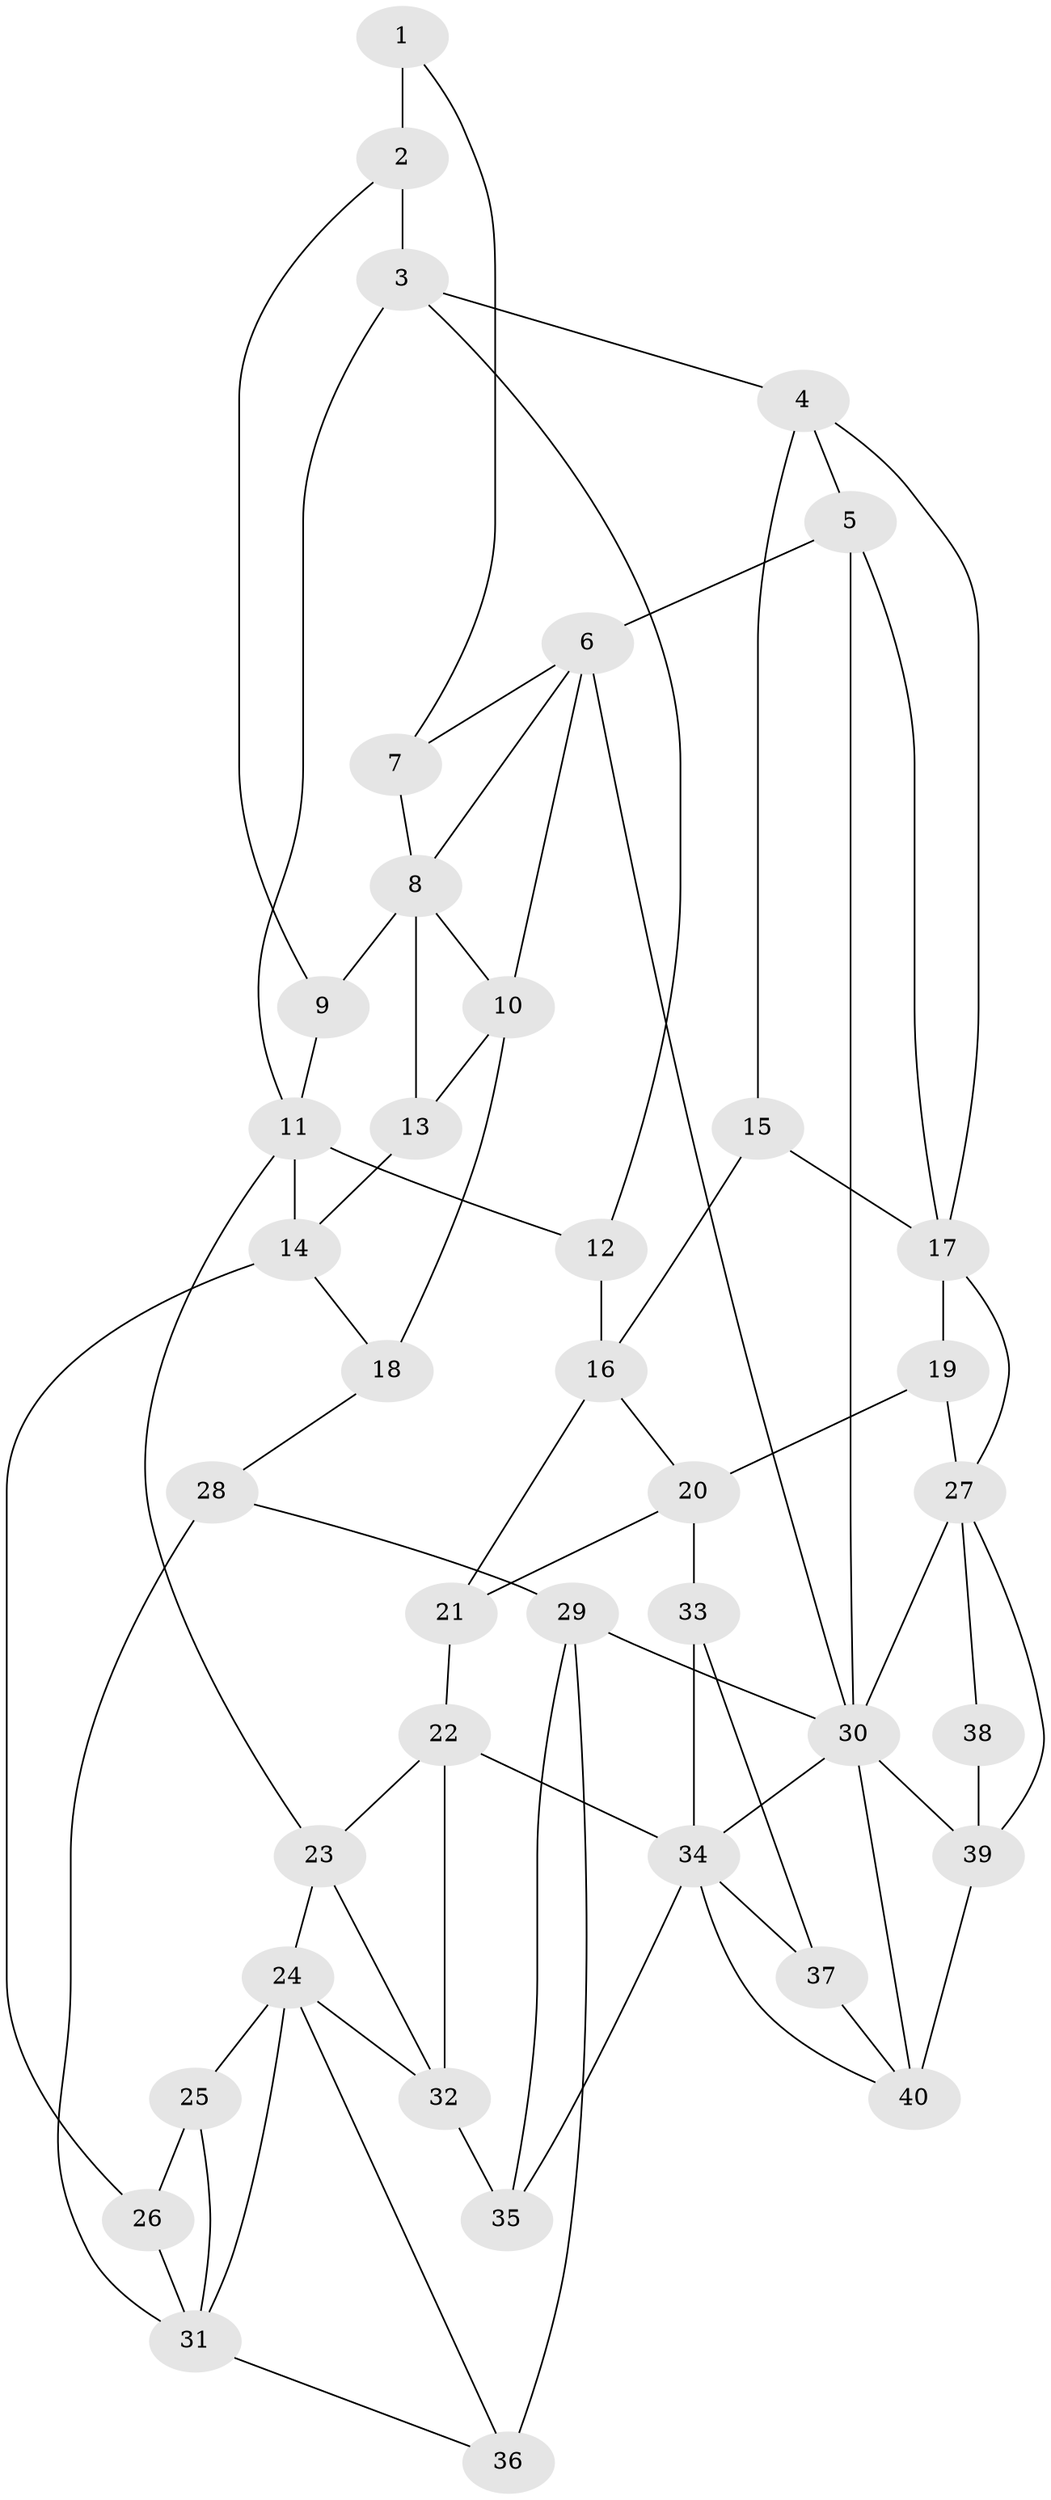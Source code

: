 // original degree distribution, {3: 0.015625, 4: 0.2578125, 5: 0.484375, 6: 0.2421875}
// Generated by graph-tools (version 1.1) at 2025/54/03/04/25 22:54:22]
// undirected, 40 vertices, 76 edges
graph export_dot {
  node [color=gray90,style=filled];
  1;
  2;
  3;
  4;
  5;
  6;
  7;
  8;
  9;
  10;
  11;
  12;
  13;
  14;
  15;
  16;
  17;
  18;
  19;
  20;
  21;
  22;
  23;
  24;
  25;
  26;
  27;
  28;
  29;
  30;
  31;
  32;
  33;
  34;
  35;
  36;
  37;
  38;
  39;
  40;
  1 -- 2 [weight=2.0];
  1 -- 7 [weight=1.0];
  2 -- 3 [weight=2.0];
  2 -- 9 [weight=2.0];
  3 -- 4 [weight=2.0];
  3 -- 11 [weight=1.0];
  3 -- 12 [weight=1.0];
  4 -- 5 [weight=2.0];
  4 -- 15 [weight=1.0];
  4 -- 17 [weight=1.0];
  5 -- 6 [weight=1.0];
  5 -- 17 [weight=1.0];
  5 -- 30 [weight=1.0];
  6 -- 7 [weight=1.0];
  6 -- 8 [weight=1.0];
  6 -- 10 [weight=1.0];
  6 -- 30 [weight=1.0];
  7 -- 8 [weight=1.0];
  8 -- 9 [weight=1.0];
  8 -- 10 [weight=1.0];
  8 -- 13 [weight=1.0];
  9 -- 11 [weight=1.0];
  10 -- 13 [weight=2.0];
  10 -- 18 [weight=2.0];
  11 -- 12 [weight=4.0];
  11 -- 14 [weight=2.0];
  11 -- 23 [weight=1.0];
  12 -- 16 [weight=2.0];
  13 -- 14 [weight=1.0];
  14 -- 18 [weight=1.0];
  14 -- 26 [weight=2.0];
  15 -- 16 [weight=1.0];
  15 -- 17 [weight=1.0];
  16 -- 20 [weight=1.0];
  16 -- 21 [weight=1.0];
  17 -- 19 [weight=1.0];
  17 -- 27 [weight=1.0];
  18 -- 28 [weight=1.0];
  19 -- 20 [weight=2.0];
  19 -- 27 [weight=2.0];
  20 -- 21 [weight=1.0];
  20 -- 33 [weight=2.0];
  21 -- 22 [weight=1.0];
  22 -- 23 [weight=1.0];
  22 -- 32 [weight=2.0];
  22 -- 34 [weight=1.0];
  23 -- 24 [weight=1.0];
  23 -- 32 [weight=1.0];
  24 -- 25 [weight=1.0];
  24 -- 31 [weight=1.0];
  24 -- 32 [weight=1.0];
  24 -- 36 [weight=1.0];
  25 -- 26 [weight=1.0];
  25 -- 31 [weight=1.0];
  26 -- 31 [weight=1.0];
  27 -- 30 [weight=1.0];
  27 -- 38 [weight=1.0];
  27 -- 39 [weight=1.0];
  28 -- 29 [weight=1.0];
  28 -- 31 [weight=2.0];
  29 -- 30 [weight=3.0];
  29 -- 35 [weight=1.0];
  29 -- 36 [weight=2.0];
  30 -- 34 [weight=1.0];
  30 -- 39 [weight=1.0];
  30 -- 40 [weight=1.0];
  31 -- 36 [weight=1.0];
  32 -- 35 [weight=2.0];
  33 -- 34 [weight=1.0];
  33 -- 37 [weight=1.0];
  34 -- 35 [weight=1.0];
  34 -- 37 [weight=1.0];
  34 -- 40 [weight=1.0];
  37 -- 40 [weight=1.0];
  38 -- 39 [weight=2.0];
  39 -- 40 [weight=2.0];
}
